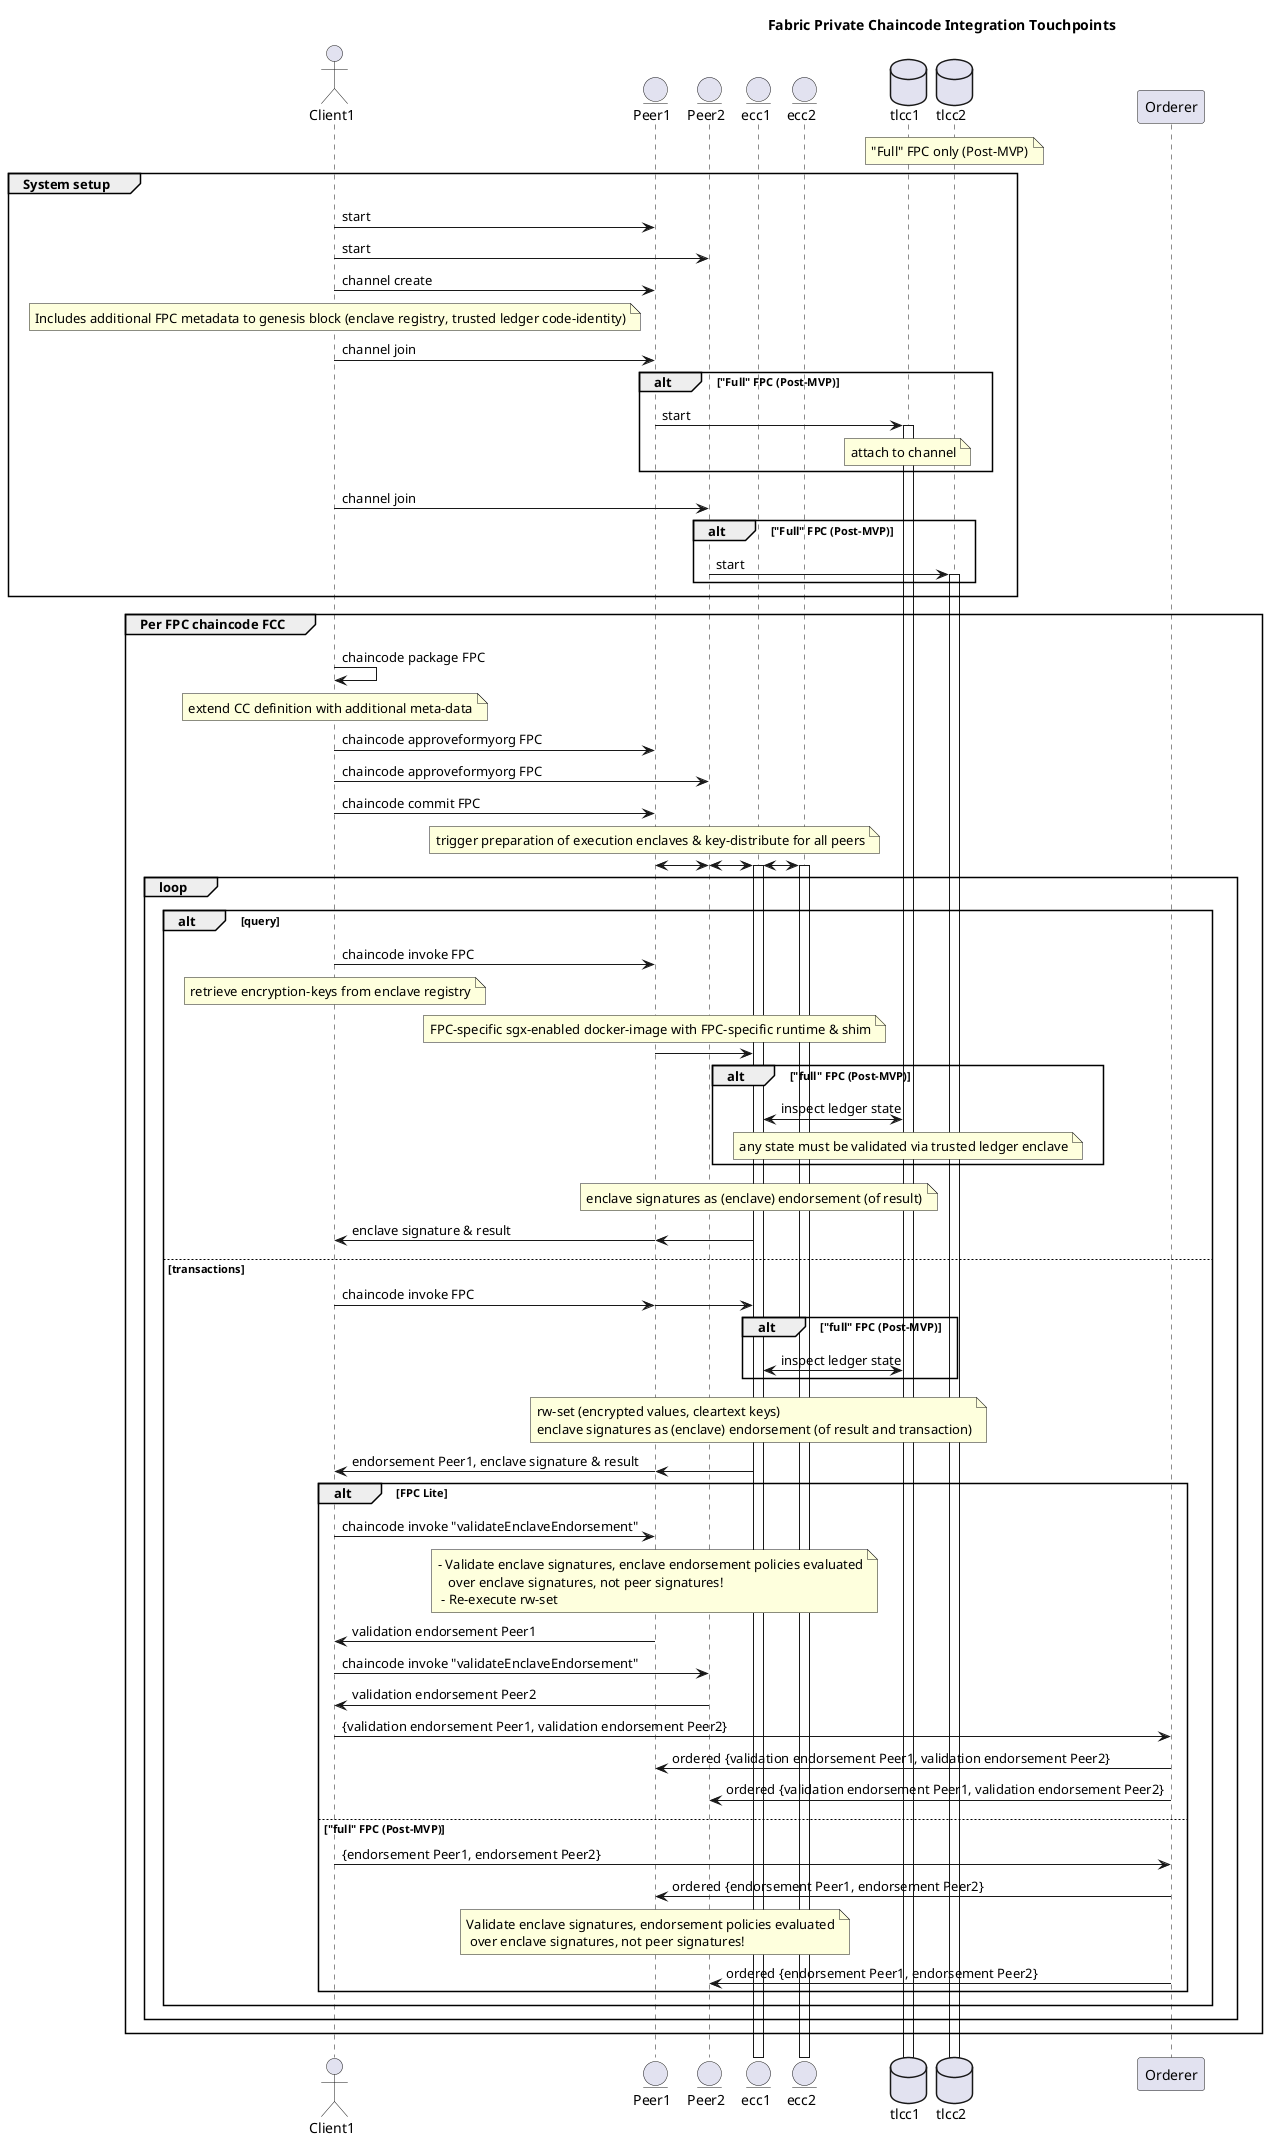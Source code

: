 /'
    Copyright 2020 Intel Corporation
    Copyright IBM Corp. All Rights Reserved.

    SPDX-License-Identifier: Apache-2.0
'/

@startuml

'- force wrapping of longer text
'skinparam wrapWidth 400

!pragma teoz true


title Fabric Private Chaincode Integration Touchpoints

actor	Client1
entity	Peer1
entity	Peer2
entity ecc1
entity ecc2
database tlcc1
database tlcc2
'entity	Orderer
'database Ledger

note over tlcc2
  "Full" FPC only (Post-MVP)
end note

group System setup

  Client1 -> Peer1 : start
  Client1 -> Peer2 : start

  Client1 -> Peer1 : channel create
    note over Client1
      Includes additional FPC metadata to genesis block (enclave registry, trusted ledger code-identity)
    end note

  Client1 -> Peer1 : channel join
  alt "Full" FPC (Post-MVP)
    Peer1 -> tlcc1 : start
    activate tlcc1
      note over tlcc1
        attach to channel
      end note
  end

  Client1 -> Peer2 : channel join
  alt "Full" FPC (Post-MVP)
    Peer2 -> tlcc2 : start
    activate tlcc2
  end

end


group Per FPC chaincode FCC

   Client1 -> Client1: chaincode package FPC
   note over Client1
     extend CC definition with additional meta-data
   end note

   Client1 -> Peer1 : chaincode approveformyorg FPC
   Client1 -> Peer2 : chaincode approveformyorg FPC

   Client1 -> Peer1 : chaincode commit FPC
   note over Peer1
     trigger preparation of execution enclaves & key-distribute for all peers
   end note
   Peer1 <-> Peer2
   & Peer2 <-> ecc1 
   & ecc1 <-> ecc2
   activate ecc1
   activate ecc2

   loop
     alt query
        Client1 -> Peer1 : chaincode invoke FPC
          note over Client1
            retrieve encryption-keys from enclave registry
          end note
          note over Peer1
            FPC-specific sgx-enabled docker-image with FPC-specific runtime & shim
          end note
        Peer1 -> ecc1
        alt "full" FPC (Post-MVP)
          ecc1 <-> tlcc1: inspect ledger state
            note over tlcc1
              any state must be validated via trusted ledger enclave
            end note
        end
        note over ecc1
  	      enclave signatures as (enclave) endorsement (of result)
        end note
        Peer1 <- ecc1
        & Client1 <- Peer1 : enclave signature & result

     else transactions
        Client1 -> Peer1 : chaincode invoke FPC
        & Peer1 -> ecc1
        alt "full" FPC (Post-MVP)
          ecc1 <-> tlcc1: inspect ledger state
        end
        note over ecc1
  	      rw-set (encrypted values, cleartext keys)
  	      enclave signatures as (enclave) endorsement (of result and transaction)
        end note
        Peer1 <- ecc1
        & Client1 <- Peer1 : endorsement Peer1, enclave signature & result

        alt FPC Lite
          Client1 -> Peer1 : chaincode invoke "validateEnclaveEndorsement"
            note over Peer1
  	          - Validate enclave signatures, enclave endorsement policies evaluated
                over enclave signatures, not peer signatures!
              - Re-execute rw-set
            end note
          Client1 <- Peer1 : validation endorsement Peer1
          Client1 -> Peer2 : chaincode invoke "validateEnclaveEndorsement"
          Client1 <- Peer2 : validation endorsement Peer2
          Client1 -> Orderer : {validation endorsement Peer1, validation endorsement Peer2}
          Peer1 <- Orderer : ordered {validation endorsement Peer1, validation endorsement Peer2}
          Peer2 <- Orderer : ordered {validation endorsement Peer1, validation endorsement Peer2}       
        else "full" FPC (Post-MVP)
          Client1 -> Orderer : {endorsement Peer1, endorsement Peer2}
          Peer1 <- Orderer : ordered {endorsement Peer1, endorsement Peer2}
            note over Peer1
  	          Validate enclave signatures, endorsement policies evaluated
              over enclave signatures, not peer signatures!
            end note
          Peer2 <- Orderer : ordered {endorsement Peer1, endorsement Peer2}
        end
     end
   end

end

@enduml
